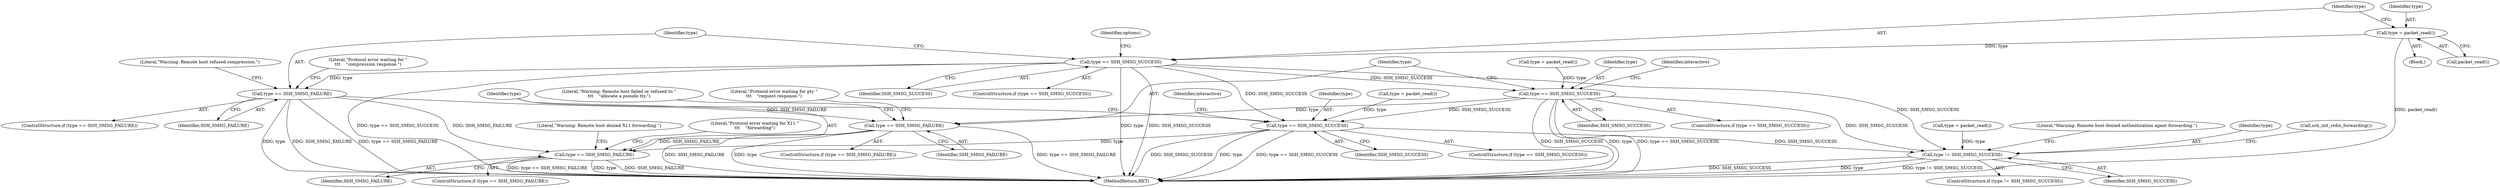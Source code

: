 digraph "0_mindrot_ed4ce82dbfa8a3a3c8ea6fa0db113c71e234416c_1@API" {
"1000164" [label="(Call,type = packet_read())"];
"1000168" [label="(Call,type == SSH_SMSG_SUCCESS)"];
"1000177" [label="(Call,type == SSH_SMSG_FAILURE)"];
"1000265" [label="(Call,type == SSH_SMSG_FAILURE)"];
"1000340" [label="(Call,type == SSH_SMSG_FAILURE)"];
"1000253" [label="(Call,type == SSH_SMSG_SUCCESS)"];
"1000331" [label="(Call,type == SSH_SMSG_SUCCESS)"];
"1000372" [label="(Call,type != SSH_SMSG_SUCCESS)"];
"1000164" [label="(Call,type = packet_read())"];
"1000170" [label="(Identifier,SSH_SMSG_SUCCESS)"];
"1000165" [label="(Identifier,type)"];
"1000327" [label="(Call,type = packet_read())"];
"1000254" [label="(Identifier,type)"];
"1000141" [label="(Block,)"];
"1000253" [label="(Call,type == SSH_SMSG_SUCCESS)"];
"1000258" [label="(Identifier,interactive)"];
"1000367" [label="(Call,type = packet_read())"];
"1000342" [label="(Identifier,SSH_SMSG_FAILURE)"];
"1000255" [label="(Identifier,SSH_SMSG_SUCCESS)"];
"1000173" [label="(Identifier,options)"];
"1000376" [label="(Literal,\"Warning: Remote host denied authentication agent forwarding.\")"];
"1000336" [label="(Identifier,interactive)"];
"1000468" [label="(MethodReturn,RET)"];
"1000177" [label="(Call,type == SSH_SMSG_FAILURE)"];
"1000372" [label="(Call,type != SSH_SMSG_SUCCESS)"];
"1000176" [label="(ControlStructure,if (type == SSH_SMSG_FAILURE))"];
"1000339" [label="(ControlStructure,if (type == SSH_SMSG_FAILURE))"];
"1000272" [label="(Literal,\"Protocol error waiting for pty \"\n\t\t\t    \"request response.\")"];
"1000179" [label="(Identifier,SSH_SMSG_FAILURE)"];
"1000269" [label="(Literal,\"Warning: Remote host failed or refused to \"\n\t\t\t    \"allocate a pseudo tty.\")"];
"1000267" [label="(Identifier,SSH_SMSG_FAILURE)"];
"1000265" [label="(Call,type == SSH_SMSG_FAILURE)"];
"1000373" [label="(Identifier,type)"];
"1000181" [label="(Literal,\"Warning: Remote host refused compression.\")"];
"1000249" [label="(Call,type = packet_read())"];
"1000330" [label="(ControlStructure,if (type == SSH_SMSG_SUCCESS))"];
"1000371" [label="(ControlStructure,if (type != SSH_SMSG_SUCCESS))"];
"1000167" [label="(ControlStructure,if (type == SSH_SMSG_SUCCESS))"];
"1000345" [label="(Literal,\"Warning: Remote host denied X11 forwarding.\")"];
"1000333" [label="(Identifier,SSH_SMSG_SUCCESS)"];
"1000340" [label="(Call,type == SSH_SMSG_FAILURE)"];
"1000377" [label="(Call,ssh_init_stdio_forwarding())"];
"1000184" [label="(Literal,\"Protocol error waiting for \"\n\t\t\t    \"compression response.\")"];
"1000178" [label="(Identifier,type)"];
"1000264" [label="(ControlStructure,if (type == SSH_SMSG_FAILURE))"];
"1000252" [label="(ControlStructure,if (type == SSH_SMSG_SUCCESS))"];
"1000169" [label="(Identifier,type)"];
"1000374" [label="(Identifier,SSH_SMSG_SUCCESS)"];
"1000341" [label="(Identifier,type)"];
"1000332" [label="(Identifier,type)"];
"1000266" [label="(Identifier,type)"];
"1000331" [label="(Call,type == SSH_SMSG_SUCCESS)"];
"1000349" [label="(Literal,\"Protocol error waiting for X11 \"\n\t\t\t    \"forwarding\")"];
"1000168" [label="(Call,type == SSH_SMSG_SUCCESS)"];
"1000166" [label="(Call,packet_read())"];
"1000164" -> "1000141"  [label="AST: "];
"1000164" -> "1000166"  [label="CFG: "];
"1000165" -> "1000164"  [label="AST: "];
"1000166" -> "1000164"  [label="AST: "];
"1000169" -> "1000164"  [label="CFG: "];
"1000164" -> "1000468"  [label="DDG: packet_read()"];
"1000164" -> "1000168"  [label="DDG: type"];
"1000168" -> "1000167"  [label="AST: "];
"1000168" -> "1000170"  [label="CFG: "];
"1000169" -> "1000168"  [label="AST: "];
"1000170" -> "1000168"  [label="AST: "];
"1000173" -> "1000168"  [label="CFG: "];
"1000178" -> "1000168"  [label="CFG: "];
"1000168" -> "1000468"  [label="DDG: type == SSH_SMSG_SUCCESS"];
"1000168" -> "1000468"  [label="DDG: type"];
"1000168" -> "1000468"  [label="DDG: SSH_SMSG_SUCCESS"];
"1000168" -> "1000177"  [label="DDG: type"];
"1000168" -> "1000253"  [label="DDG: SSH_SMSG_SUCCESS"];
"1000168" -> "1000331"  [label="DDG: SSH_SMSG_SUCCESS"];
"1000168" -> "1000372"  [label="DDG: SSH_SMSG_SUCCESS"];
"1000177" -> "1000176"  [label="AST: "];
"1000177" -> "1000179"  [label="CFG: "];
"1000178" -> "1000177"  [label="AST: "];
"1000179" -> "1000177"  [label="AST: "];
"1000181" -> "1000177"  [label="CFG: "];
"1000184" -> "1000177"  [label="CFG: "];
"1000177" -> "1000468"  [label="DDG: type"];
"1000177" -> "1000468"  [label="DDG: SSH_SMSG_FAILURE"];
"1000177" -> "1000468"  [label="DDG: type == SSH_SMSG_FAILURE"];
"1000177" -> "1000265"  [label="DDG: SSH_SMSG_FAILURE"];
"1000177" -> "1000340"  [label="DDG: SSH_SMSG_FAILURE"];
"1000265" -> "1000264"  [label="AST: "];
"1000265" -> "1000267"  [label="CFG: "];
"1000266" -> "1000265"  [label="AST: "];
"1000267" -> "1000265"  [label="AST: "];
"1000269" -> "1000265"  [label="CFG: "];
"1000272" -> "1000265"  [label="CFG: "];
"1000265" -> "1000468"  [label="DDG: type == SSH_SMSG_FAILURE"];
"1000265" -> "1000468"  [label="DDG: SSH_SMSG_FAILURE"];
"1000265" -> "1000468"  [label="DDG: type"];
"1000253" -> "1000265"  [label="DDG: type"];
"1000265" -> "1000340"  [label="DDG: SSH_SMSG_FAILURE"];
"1000340" -> "1000339"  [label="AST: "];
"1000340" -> "1000342"  [label="CFG: "];
"1000341" -> "1000340"  [label="AST: "];
"1000342" -> "1000340"  [label="AST: "];
"1000345" -> "1000340"  [label="CFG: "];
"1000349" -> "1000340"  [label="CFG: "];
"1000340" -> "1000468"  [label="DDG: SSH_SMSG_FAILURE"];
"1000340" -> "1000468"  [label="DDG: type == SSH_SMSG_FAILURE"];
"1000340" -> "1000468"  [label="DDG: type"];
"1000331" -> "1000340"  [label="DDG: type"];
"1000253" -> "1000252"  [label="AST: "];
"1000253" -> "1000255"  [label="CFG: "];
"1000254" -> "1000253"  [label="AST: "];
"1000255" -> "1000253"  [label="AST: "];
"1000258" -> "1000253"  [label="CFG: "];
"1000266" -> "1000253"  [label="CFG: "];
"1000253" -> "1000468"  [label="DDG: type == SSH_SMSG_SUCCESS"];
"1000253" -> "1000468"  [label="DDG: SSH_SMSG_SUCCESS"];
"1000253" -> "1000468"  [label="DDG: type"];
"1000249" -> "1000253"  [label="DDG: type"];
"1000253" -> "1000331"  [label="DDG: SSH_SMSG_SUCCESS"];
"1000253" -> "1000372"  [label="DDG: SSH_SMSG_SUCCESS"];
"1000331" -> "1000330"  [label="AST: "];
"1000331" -> "1000333"  [label="CFG: "];
"1000332" -> "1000331"  [label="AST: "];
"1000333" -> "1000331"  [label="AST: "];
"1000336" -> "1000331"  [label="CFG: "];
"1000341" -> "1000331"  [label="CFG: "];
"1000331" -> "1000468"  [label="DDG: type == SSH_SMSG_SUCCESS"];
"1000331" -> "1000468"  [label="DDG: SSH_SMSG_SUCCESS"];
"1000331" -> "1000468"  [label="DDG: type"];
"1000327" -> "1000331"  [label="DDG: type"];
"1000331" -> "1000372"  [label="DDG: SSH_SMSG_SUCCESS"];
"1000372" -> "1000371"  [label="AST: "];
"1000372" -> "1000374"  [label="CFG: "];
"1000373" -> "1000372"  [label="AST: "];
"1000374" -> "1000372"  [label="AST: "];
"1000376" -> "1000372"  [label="CFG: "];
"1000377" -> "1000372"  [label="CFG: "];
"1000372" -> "1000468"  [label="DDG: type"];
"1000372" -> "1000468"  [label="DDG: type != SSH_SMSG_SUCCESS"];
"1000372" -> "1000468"  [label="DDG: SSH_SMSG_SUCCESS"];
"1000367" -> "1000372"  [label="DDG: type"];
}
